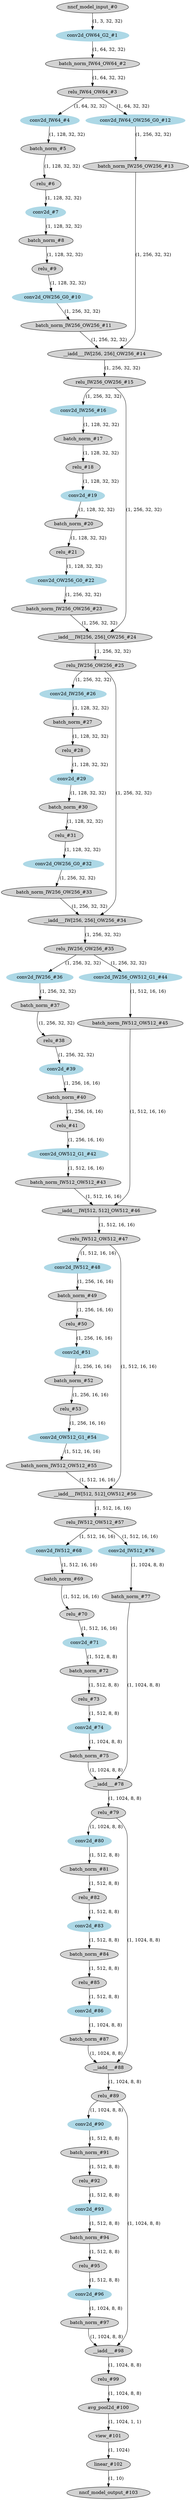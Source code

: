 strict digraph  {
"0 /nncf_model_input_0" [id=0, label="nncf_model_input_#0", style=filled, type=nncf_model_input];
"1 ResNeXt/NNCFConv2d[conv1]/conv2d_0" [color=lightblue, id=1, label="conv2d_OW64_G2_#1", style=filled, type=conv2d];
"2 ResNeXt/NNCFBatchNorm[bn1]/batch_norm_0" [id=2, label="batch_norm_IW64_OW64_#2", style=filled, type=batch_norm];
"3 ResNeXt/relu_0" [id=3, label="relu_IW64_OW64_#3", style=filled, type=relu];
"4 ResNeXt/Sequential[layer1]/Block[0]/NNCFConv2d[conv1]/conv2d_0" [color=lightblue, id=4, label="conv2d_IW64_#4", style=filled, type=conv2d];
"5 ResNeXt/Sequential[layer1]/Block[0]/NNCFBatchNorm[bn1]/batch_norm_0" [id=5, label="batch_norm_#5", style=filled, type=batch_norm];
"6 ResNeXt/Sequential[layer1]/Block[0]/relu_0" [id=6, label="relu_#6", style=filled, type=relu];
"7 ResNeXt/Sequential[layer1]/Block[0]/NNCFConv2d[conv2]/conv2d_0" [color=lightblue, id=7, label="conv2d_#7", style=filled, type=conv2d];
"8 ResNeXt/Sequential[layer1]/Block[0]/NNCFBatchNorm[bn2]/batch_norm_0" [id=8, label="batch_norm_#8", style=filled, type=batch_norm];
"9 ResNeXt/Sequential[layer1]/Block[0]/relu_1" [id=9, label="relu_#9", style=filled, type=relu];
"10 ResNeXt/Sequential[layer1]/Block[0]/NNCFConv2d[conv3]/conv2d_0" [color=lightblue, id=10, label="conv2d_OW256_G0_#10", style=filled, type=conv2d];
"11 ResNeXt/Sequential[layer1]/Block[0]/NNCFBatchNorm[bn3]/batch_norm_0" [id=11, label="batch_norm_IW256_OW256_#11", style=filled, type=batch_norm];
"12 ResNeXt/Sequential[layer1]/Block[0]/Sequential[shortcut]/NNCFConv2d[0]/conv2d_0" [color=lightblue, id=12, label="conv2d_IW64_OW256_G0_#12", style=filled, type=conv2d];
"13 ResNeXt/Sequential[layer1]/Block[0]/Sequential[shortcut]/NNCFBatchNorm[1]/batch_norm_0" [id=13, label="batch_norm_IW256_OW256_#13", style=filled, type=batch_norm];
"14 ResNeXt/Sequential[layer1]/Block[0]/__iadd___0" [id=14, label="__iadd___IW[256, 256]_OW256_#14", style=filled, type=__iadd__];
"15 ResNeXt/Sequential[layer1]/Block[0]/relu_2" [id=15, label="relu_IW256_OW256_#15", style=filled, type=relu];
"16 ResNeXt/Sequential[layer1]/Block[1]/NNCFConv2d[conv1]/conv2d_0" [color=lightblue, id=16, label="conv2d_IW256_#16", style=filled, type=conv2d];
"17 ResNeXt/Sequential[layer1]/Block[1]/NNCFBatchNorm[bn1]/batch_norm_0" [id=17, label="batch_norm_#17", style=filled, type=batch_norm];
"18 ResNeXt/Sequential[layer1]/Block[1]/relu_0" [id=18, label="relu_#18", style=filled, type=relu];
"19 ResNeXt/Sequential[layer1]/Block[1]/NNCFConv2d[conv2]/conv2d_0" [color=lightblue, id=19, label="conv2d_#19", style=filled, type=conv2d];
"20 ResNeXt/Sequential[layer1]/Block[1]/NNCFBatchNorm[bn2]/batch_norm_0" [id=20, label="batch_norm_#20", style=filled, type=batch_norm];
"21 ResNeXt/Sequential[layer1]/Block[1]/relu_1" [id=21, label="relu_#21", style=filled, type=relu];
"22 ResNeXt/Sequential[layer1]/Block[1]/NNCFConv2d[conv3]/conv2d_0" [color=lightblue, id=22, label="conv2d_OW256_G0_#22", style=filled, type=conv2d];
"23 ResNeXt/Sequential[layer1]/Block[1]/NNCFBatchNorm[bn3]/batch_norm_0" [id=23, label="batch_norm_IW256_OW256_#23", style=filled, type=batch_norm];
"24 ResNeXt/Sequential[layer1]/Block[1]/__iadd___0" [id=24, label="__iadd___IW[256, 256]_OW256_#24", style=filled, type=__iadd__];
"25 ResNeXt/Sequential[layer1]/Block[1]/relu_2" [id=25, label="relu_IW256_OW256_#25", style=filled, type=relu];
"26 ResNeXt/Sequential[layer1]/Block[2]/NNCFConv2d[conv1]/conv2d_0" [color=lightblue, id=26, label="conv2d_IW256_#26", style=filled, type=conv2d];
"27 ResNeXt/Sequential[layer1]/Block[2]/NNCFBatchNorm[bn1]/batch_norm_0" [id=27, label="batch_norm_#27", style=filled, type=batch_norm];
"28 ResNeXt/Sequential[layer1]/Block[2]/relu_0" [id=28, label="relu_#28", style=filled, type=relu];
"29 ResNeXt/Sequential[layer1]/Block[2]/NNCFConv2d[conv2]/conv2d_0" [color=lightblue, id=29, label="conv2d_#29", style=filled, type=conv2d];
"30 ResNeXt/Sequential[layer1]/Block[2]/NNCFBatchNorm[bn2]/batch_norm_0" [id=30, label="batch_norm_#30", style=filled, type=batch_norm];
"31 ResNeXt/Sequential[layer1]/Block[2]/relu_1" [id=31, label="relu_#31", style=filled, type=relu];
"32 ResNeXt/Sequential[layer1]/Block[2]/NNCFConv2d[conv3]/conv2d_0" [color=lightblue, id=32, label="conv2d_OW256_G0_#32", style=filled, type=conv2d];
"33 ResNeXt/Sequential[layer1]/Block[2]/NNCFBatchNorm[bn3]/batch_norm_0" [id=33, label="batch_norm_IW256_OW256_#33", style=filled, type=batch_norm];
"34 ResNeXt/Sequential[layer1]/Block[2]/__iadd___0" [id=34, label="__iadd___IW[256, 256]_OW256_#34", style=filled, type=__iadd__];
"35 ResNeXt/Sequential[layer1]/Block[2]/relu_2" [id=35, label="relu_IW256_OW256_#35", style=filled, type=relu];
"36 ResNeXt/Sequential[layer2]/Block[0]/NNCFConv2d[conv1]/conv2d_0" [color=lightblue, id=36, label="conv2d_IW256_#36", style=filled, type=conv2d];
"37 ResNeXt/Sequential[layer2]/Block[0]/NNCFBatchNorm[bn1]/batch_norm_0" [id=37, label="batch_norm_#37", style=filled, type=batch_norm];
"38 ResNeXt/Sequential[layer2]/Block[0]/relu_0" [id=38, label="relu_#38", style=filled, type=relu];
"39 ResNeXt/Sequential[layer2]/Block[0]/NNCFConv2d[conv2]/conv2d_0" [color=lightblue, id=39, label="conv2d_#39", style=filled, type=conv2d];
"40 ResNeXt/Sequential[layer2]/Block[0]/NNCFBatchNorm[bn2]/batch_norm_0" [id=40, label="batch_norm_#40", style=filled, type=batch_norm];
"41 ResNeXt/Sequential[layer2]/Block[0]/relu_1" [id=41, label="relu_#41", style=filled, type=relu];
"42 ResNeXt/Sequential[layer2]/Block[0]/NNCFConv2d[conv3]/conv2d_0" [color=lightblue, id=42, label="conv2d_OW512_G1_#42", style=filled, type=conv2d];
"43 ResNeXt/Sequential[layer2]/Block[0]/NNCFBatchNorm[bn3]/batch_norm_0" [id=43, label="batch_norm_IW512_OW512_#43", style=filled, type=batch_norm];
"44 ResNeXt/Sequential[layer2]/Block[0]/Sequential[shortcut]/NNCFConv2d[0]/conv2d_0" [color=lightblue, id=44, label="conv2d_IW256_OW512_G1_#44", style=filled, type=conv2d];
"45 ResNeXt/Sequential[layer2]/Block[0]/Sequential[shortcut]/NNCFBatchNorm[1]/batch_norm_0" [id=45, label="batch_norm_IW512_OW512_#45", style=filled, type=batch_norm];
"46 ResNeXt/Sequential[layer2]/Block[0]/__iadd___0" [id=46, label="__iadd___IW[512, 512]_OW512_#46", style=filled, type=__iadd__];
"47 ResNeXt/Sequential[layer2]/Block[0]/relu_2" [id=47, label="relu_IW512_OW512_#47", style=filled, type=relu];
"48 ResNeXt/Sequential[layer2]/Block[1]/NNCFConv2d[conv1]/conv2d_0" [color=lightblue, id=48, label="conv2d_IW512_#48", style=filled, type=conv2d];
"49 ResNeXt/Sequential[layer2]/Block[1]/NNCFBatchNorm[bn1]/batch_norm_0" [id=49, label="batch_norm_#49", style=filled, type=batch_norm];
"50 ResNeXt/Sequential[layer2]/Block[1]/relu_0" [id=50, label="relu_#50", style=filled, type=relu];
"51 ResNeXt/Sequential[layer2]/Block[1]/NNCFConv2d[conv2]/conv2d_0" [color=lightblue, id=51, label="conv2d_#51", style=filled, type=conv2d];
"52 ResNeXt/Sequential[layer2]/Block[1]/NNCFBatchNorm[bn2]/batch_norm_0" [id=52, label="batch_norm_#52", style=filled, type=batch_norm];
"53 ResNeXt/Sequential[layer2]/Block[1]/relu_1" [id=53, label="relu_#53", style=filled, type=relu];
"54 ResNeXt/Sequential[layer2]/Block[1]/NNCFConv2d[conv3]/conv2d_0" [color=lightblue, id=54, label="conv2d_OW512_G1_#54", style=filled, type=conv2d];
"55 ResNeXt/Sequential[layer2]/Block[1]/NNCFBatchNorm[bn3]/batch_norm_0" [id=55, label="batch_norm_IW512_OW512_#55", style=filled, type=batch_norm];
"56 ResNeXt/Sequential[layer2]/Block[1]/__iadd___0" [id=56, label="__iadd___IW[512, 512]_OW512_#56", style=filled, type=__iadd__];
"57 ResNeXt/Sequential[layer2]/Block[1]/relu_2" [id=57, label="relu_IW512_OW512_#57", style=filled, type=relu];
"58 ResNeXt/Sequential[layer3]/Block[0]/NNCFConv2d[conv1]/conv2d_0" [color=lightblue, id=58, label="conv2d_IW512_#68", style=filled, type=conv2d];
"59 ResNeXt/Sequential[layer3]/Block[0]/NNCFBatchNorm[bn1]/batch_norm_0" [id=59, label="batch_norm_#69", style=filled, type=batch_norm];
"60 ResNeXt/Sequential[layer3]/Block[0]/relu_0" [id=60, label="relu_#70", style=filled, type=relu];
"61 ResNeXt/Sequential[layer3]/Block[0]/NNCFConv2d[conv2]/conv2d_0" [color=lightblue, id=61, label="conv2d_#71", style=filled, type=conv2d];
"62 ResNeXt/Sequential[layer3]/Block[0]/NNCFBatchNorm[bn2]/batch_norm_0" [id=62, label="batch_norm_#72", style=filled, type=batch_norm];
"63 ResNeXt/Sequential[layer3]/Block[0]/relu_1" [id=63, label="relu_#73", style=filled, type=relu];
"64 ResNeXt/Sequential[layer3]/Block[0]/NNCFConv2d[conv3]/conv2d_0" [color=lightblue, id=64, label="conv2d_#74", style=filled, type=conv2d];
"65 ResNeXt/Sequential[layer3]/Block[0]/NNCFBatchNorm[bn3]/batch_norm_0" [id=65, label="batch_norm_#75", style=filled, type=batch_norm];
"66 ResNeXt/Sequential[layer3]/Block[0]/Sequential[shortcut]/NNCFConv2d[0]/conv2d_0" [color=lightblue, id=66, label="conv2d_IW512_#76", style=filled, type=conv2d];
"67 ResNeXt/Sequential[layer3]/Block[0]/Sequential[shortcut]/NNCFBatchNorm[1]/batch_norm_0" [id=67, label="batch_norm_#77", style=filled, type=batch_norm];
"68 ResNeXt/Sequential[layer3]/Block[0]/__iadd___0" [id=68, label="__iadd___#78", style=filled, type=__iadd__];
"69 ResNeXt/Sequential[layer3]/Block[0]/relu_2" [id=69, label="relu_#79", style=filled, type=relu];
"70 ResNeXt/Sequential[layer3]/Block[1]/NNCFConv2d[conv1]/conv2d_0" [color=lightblue, id=70, label="conv2d_#80", style=filled, type=conv2d];
"71 ResNeXt/Sequential[layer3]/Block[1]/NNCFBatchNorm[bn1]/batch_norm_0" [id=71, label="batch_norm_#81", style=filled, type=batch_norm];
"72 ResNeXt/Sequential[layer3]/Block[1]/relu_0" [id=72, label="relu_#82", style=filled, type=relu];
"73 ResNeXt/Sequential[layer3]/Block[1]/NNCFConv2d[conv2]/conv2d_0" [color=lightblue, id=73, label="conv2d_#83", style=filled, type=conv2d];
"74 ResNeXt/Sequential[layer3]/Block[1]/NNCFBatchNorm[bn2]/batch_norm_0" [id=74, label="batch_norm_#84", style=filled, type=batch_norm];
"75 ResNeXt/Sequential[layer3]/Block[1]/relu_1" [id=75, label="relu_#85", style=filled, type=relu];
"76 ResNeXt/Sequential[layer3]/Block[1]/NNCFConv2d[conv3]/conv2d_0" [color=lightblue, id=76, label="conv2d_#86", style=filled, type=conv2d];
"77 ResNeXt/Sequential[layer3]/Block[1]/NNCFBatchNorm[bn3]/batch_norm_0" [id=77, label="batch_norm_#87", style=filled, type=batch_norm];
"78 ResNeXt/Sequential[layer3]/Block[1]/__iadd___0" [id=78, label="__iadd___#88", style=filled, type=__iadd__];
"79 ResNeXt/Sequential[layer3]/Block[1]/relu_2" [id=79, label="relu_#89", style=filled, type=relu];
"80 ResNeXt/Sequential[layer3]/Block[2]/NNCFConv2d[conv1]/conv2d_0" [color=lightblue, id=80, label="conv2d_#90", style=filled, type=conv2d];
"81 ResNeXt/Sequential[layer3]/Block[2]/NNCFBatchNorm[bn1]/batch_norm_0" [id=81, label="batch_norm_#91", style=filled, type=batch_norm];
"82 ResNeXt/Sequential[layer3]/Block[2]/relu_0" [id=82, label="relu_#92", style=filled, type=relu];
"83 ResNeXt/Sequential[layer3]/Block[2]/NNCFConv2d[conv2]/conv2d_0" [color=lightblue, id=83, label="conv2d_#93", style=filled, type=conv2d];
"84 ResNeXt/Sequential[layer3]/Block[2]/NNCFBatchNorm[bn2]/batch_norm_0" [id=84, label="batch_norm_#94", style=filled, type=batch_norm];
"85 ResNeXt/Sequential[layer3]/Block[2]/relu_1" [id=85, label="relu_#95", style=filled, type=relu];
"86 ResNeXt/Sequential[layer3]/Block[2]/NNCFConv2d[conv3]/conv2d_0" [color=lightblue, id=86, label="conv2d_#96", style=filled, type=conv2d];
"87 ResNeXt/Sequential[layer3]/Block[2]/NNCFBatchNorm[bn3]/batch_norm_0" [id=87, label="batch_norm_#97", style=filled, type=batch_norm];
"88 ResNeXt/Sequential[layer3]/Block[2]/__iadd___0" [id=88, label="__iadd___#98", style=filled, type=__iadd__];
"89 ResNeXt/Sequential[layer3]/Block[2]/relu_2" [id=89, label="relu_#99", style=filled, type=relu];
"90 ResNeXt/avg_pool2d_0" [id=90, label="avg_pool2d_#100", style=filled, type=avg_pool2d];
"91 ResNeXt/view_0" [id=91, label="view_#101", style=filled, type=view];
"92 ResNeXt/NNCFLinear[linear]/linear_0" [id=92, label="linear_#102", style=filled, type=linear];
"93 /nncf_model_output_0" [id=93, label="nncf_model_output_#103", style=filled, type=nncf_model_output];
"0 /nncf_model_input_0" -> "1 ResNeXt/NNCFConv2d[conv1]/conv2d_0"  [label="(1, 3, 32, 32)", style=solid];
"1 ResNeXt/NNCFConv2d[conv1]/conv2d_0" -> "2 ResNeXt/NNCFBatchNorm[bn1]/batch_norm_0"  [label="(1, 64, 32, 32)", style=solid];
"2 ResNeXt/NNCFBatchNorm[bn1]/batch_norm_0" -> "3 ResNeXt/relu_0"  [label="(1, 64, 32, 32)", style=solid];
"3 ResNeXt/relu_0" -> "4 ResNeXt/Sequential[layer1]/Block[0]/NNCFConv2d[conv1]/conv2d_0"  [label="(1, 64, 32, 32)", style=solid];
"4 ResNeXt/Sequential[layer1]/Block[0]/NNCFConv2d[conv1]/conv2d_0" -> "5 ResNeXt/Sequential[layer1]/Block[0]/NNCFBatchNorm[bn1]/batch_norm_0"  [label="(1, 128, 32, 32)", style=solid];
"5 ResNeXt/Sequential[layer1]/Block[0]/NNCFBatchNorm[bn1]/batch_norm_0" -> "6 ResNeXt/Sequential[layer1]/Block[0]/relu_0"  [label="(1, 128, 32, 32)", style=solid];
"6 ResNeXt/Sequential[layer1]/Block[0]/relu_0" -> "7 ResNeXt/Sequential[layer1]/Block[0]/NNCFConv2d[conv2]/conv2d_0"  [label="(1, 128, 32, 32)", style=solid];
"7 ResNeXt/Sequential[layer1]/Block[0]/NNCFConv2d[conv2]/conv2d_0" -> "8 ResNeXt/Sequential[layer1]/Block[0]/NNCFBatchNorm[bn2]/batch_norm_0"  [label="(1, 128, 32, 32)", style=solid];
"8 ResNeXt/Sequential[layer1]/Block[0]/NNCFBatchNorm[bn2]/batch_norm_0" -> "9 ResNeXt/Sequential[layer1]/Block[0]/relu_1"  [label="(1, 128, 32, 32)", style=solid];
"3 ResNeXt/relu_0" -> "12 ResNeXt/Sequential[layer1]/Block[0]/Sequential[shortcut]/NNCFConv2d[0]/conv2d_0"  [label="(1, 64, 32, 32)", style=solid];
"9 ResNeXt/Sequential[layer1]/Block[0]/relu_1" -> "10 ResNeXt/Sequential[layer1]/Block[0]/NNCFConv2d[conv3]/conv2d_0"  [label="(1, 128, 32, 32)", style=solid];
"10 ResNeXt/Sequential[layer1]/Block[0]/NNCFConv2d[conv3]/conv2d_0" -> "11 ResNeXt/Sequential[layer1]/Block[0]/NNCFBatchNorm[bn3]/batch_norm_0"  [label="(1, 256, 32, 32)", style=solid];
"11 ResNeXt/Sequential[layer1]/Block[0]/NNCFBatchNorm[bn3]/batch_norm_0" -> "14 ResNeXt/Sequential[layer1]/Block[0]/__iadd___0"  [label="(1, 256, 32, 32)", style=solid];
"12 ResNeXt/Sequential[layer1]/Block[0]/Sequential[shortcut]/NNCFConv2d[0]/conv2d_0" -> "13 ResNeXt/Sequential[layer1]/Block[0]/Sequential[shortcut]/NNCFBatchNorm[1]/batch_norm_0"  [label="(1, 256, 32, 32)", style=solid];
"13 ResNeXt/Sequential[layer1]/Block[0]/Sequential[shortcut]/NNCFBatchNorm[1]/batch_norm_0" -> "14 ResNeXt/Sequential[layer1]/Block[0]/__iadd___0"  [label="(1, 256, 32, 32)", style=solid];
"14 ResNeXt/Sequential[layer1]/Block[0]/__iadd___0" -> "15 ResNeXt/Sequential[layer1]/Block[0]/relu_2"  [label="(1, 256, 32, 32)", style=solid];
"15 ResNeXt/Sequential[layer1]/Block[0]/relu_2" -> "16 ResNeXt/Sequential[layer1]/Block[1]/NNCFConv2d[conv1]/conv2d_0"  [label="(1, 256, 32, 32)", style=solid];
"15 ResNeXt/Sequential[layer1]/Block[0]/relu_2" -> "24 ResNeXt/Sequential[layer1]/Block[1]/__iadd___0"  [label="(1, 256, 32, 32)", style=solid];
"16 ResNeXt/Sequential[layer1]/Block[1]/NNCFConv2d[conv1]/conv2d_0" -> "17 ResNeXt/Sequential[layer1]/Block[1]/NNCFBatchNorm[bn1]/batch_norm_0"  [label="(1, 128, 32, 32)", style=solid];
"17 ResNeXt/Sequential[layer1]/Block[1]/NNCFBatchNorm[bn1]/batch_norm_0" -> "18 ResNeXt/Sequential[layer1]/Block[1]/relu_0"  [label="(1, 128, 32, 32)", style=solid];
"18 ResNeXt/Sequential[layer1]/Block[1]/relu_0" -> "19 ResNeXt/Sequential[layer1]/Block[1]/NNCFConv2d[conv2]/conv2d_0"  [label="(1, 128, 32, 32)", style=solid];
"19 ResNeXt/Sequential[layer1]/Block[1]/NNCFConv2d[conv2]/conv2d_0" -> "20 ResNeXt/Sequential[layer1]/Block[1]/NNCFBatchNorm[bn2]/batch_norm_0"  [label="(1, 128, 32, 32)", style=solid];
"20 ResNeXt/Sequential[layer1]/Block[1]/NNCFBatchNorm[bn2]/batch_norm_0" -> "21 ResNeXt/Sequential[layer1]/Block[1]/relu_1"  [label="(1, 128, 32, 32)", style=solid];
"21 ResNeXt/Sequential[layer1]/Block[1]/relu_1" -> "22 ResNeXt/Sequential[layer1]/Block[1]/NNCFConv2d[conv3]/conv2d_0"  [label="(1, 128, 32, 32)", style=solid];
"22 ResNeXt/Sequential[layer1]/Block[1]/NNCFConv2d[conv3]/conv2d_0" -> "23 ResNeXt/Sequential[layer1]/Block[1]/NNCFBatchNorm[bn3]/batch_norm_0"  [label="(1, 256, 32, 32)", style=solid];
"23 ResNeXt/Sequential[layer1]/Block[1]/NNCFBatchNorm[bn3]/batch_norm_0" -> "24 ResNeXt/Sequential[layer1]/Block[1]/__iadd___0"  [label="(1, 256, 32, 32)", style=solid];
"24 ResNeXt/Sequential[layer1]/Block[1]/__iadd___0" -> "25 ResNeXt/Sequential[layer1]/Block[1]/relu_2"  [label="(1, 256, 32, 32)", style=solid];
"25 ResNeXt/Sequential[layer1]/Block[1]/relu_2" -> "26 ResNeXt/Sequential[layer1]/Block[2]/NNCFConv2d[conv1]/conv2d_0"  [label="(1, 256, 32, 32)", style=solid];
"25 ResNeXt/Sequential[layer1]/Block[1]/relu_2" -> "34 ResNeXt/Sequential[layer1]/Block[2]/__iadd___0"  [label="(1, 256, 32, 32)", style=solid];
"26 ResNeXt/Sequential[layer1]/Block[2]/NNCFConv2d[conv1]/conv2d_0" -> "27 ResNeXt/Sequential[layer1]/Block[2]/NNCFBatchNorm[bn1]/batch_norm_0"  [label="(1, 128, 32, 32)", style=solid];
"27 ResNeXt/Sequential[layer1]/Block[2]/NNCFBatchNorm[bn1]/batch_norm_0" -> "28 ResNeXt/Sequential[layer1]/Block[2]/relu_0"  [label="(1, 128, 32, 32)", style=solid];
"28 ResNeXt/Sequential[layer1]/Block[2]/relu_0" -> "29 ResNeXt/Sequential[layer1]/Block[2]/NNCFConv2d[conv2]/conv2d_0"  [label="(1, 128, 32, 32)", style=solid];
"29 ResNeXt/Sequential[layer1]/Block[2]/NNCFConv2d[conv2]/conv2d_0" -> "30 ResNeXt/Sequential[layer1]/Block[2]/NNCFBatchNorm[bn2]/batch_norm_0"  [label="(1, 128, 32, 32)", style=solid];
"30 ResNeXt/Sequential[layer1]/Block[2]/NNCFBatchNorm[bn2]/batch_norm_0" -> "31 ResNeXt/Sequential[layer1]/Block[2]/relu_1"  [label="(1, 128, 32, 32)", style=solid];
"31 ResNeXt/Sequential[layer1]/Block[2]/relu_1" -> "32 ResNeXt/Sequential[layer1]/Block[2]/NNCFConv2d[conv3]/conv2d_0"  [label="(1, 128, 32, 32)", style=solid];
"32 ResNeXt/Sequential[layer1]/Block[2]/NNCFConv2d[conv3]/conv2d_0" -> "33 ResNeXt/Sequential[layer1]/Block[2]/NNCFBatchNorm[bn3]/batch_norm_0"  [label="(1, 256, 32, 32)", style=solid];
"33 ResNeXt/Sequential[layer1]/Block[2]/NNCFBatchNorm[bn3]/batch_norm_0" -> "34 ResNeXt/Sequential[layer1]/Block[2]/__iadd___0"  [label="(1, 256, 32, 32)", style=solid];
"34 ResNeXt/Sequential[layer1]/Block[2]/__iadd___0" -> "35 ResNeXt/Sequential[layer1]/Block[2]/relu_2"  [label="(1, 256, 32, 32)", style=solid];
"35 ResNeXt/Sequential[layer1]/Block[2]/relu_2" -> "36 ResNeXt/Sequential[layer2]/Block[0]/NNCFConv2d[conv1]/conv2d_0"  [label="(1, 256, 32, 32)", style=solid];
"35 ResNeXt/Sequential[layer1]/Block[2]/relu_2" -> "44 ResNeXt/Sequential[layer2]/Block[0]/Sequential[shortcut]/NNCFConv2d[0]/conv2d_0"  [label="(1, 256, 32, 32)", style=solid];
"36 ResNeXt/Sequential[layer2]/Block[0]/NNCFConv2d[conv1]/conv2d_0" -> "37 ResNeXt/Sequential[layer2]/Block[0]/NNCFBatchNorm[bn1]/batch_norm_0"  [label="(1, 256, 32, 32)", style=solid];
"37 ResNeXt/Sequential[layer2]/Block[0]/NNCFBatchNorm[bn1]/batch_norm_0" -> "38 ResNeXt/Sequential[layer2]/Block[0]/relu_0"  [label="(1, 256, 32, 32)", style=solid];
"38 ResNeXt/Sequential[layer2]/Block[0]/relu_0" -> "39 ResNeXt/Sequential[layer2]/Block[0]/NNCFConv2d[conv2]/conv2d_0"  [label="(1, 256, 32, 32)", style=solid];
"39 ResNeXt/Sequential[layer2]/Block[0]/NNCFConv2d[conv2]/conv2d_0" -> "40 ResNeXt/Sequential[layer2]/Block[0]/NNCFBatchNorm[bn2]/batch_norm_0"  [label="(1, 256, 16, 16)", style=solid];
"40 ResNeXt/Sequential[layer2]/Block[0]/NNCFBatchNorm[bn2]/batch_norm_0" -> "41 ResNeXt/Sequential[layer2]/Block[0]/relu_1"  [label="(1, 256, 16, 16)", style=solid];
"41 ResNeXt/Sequential[layer2]/Block[0]/relu_1" -> "42 ResNeXt/Sequential[layer2]/Block[0]/NNCFConv2d[conv3]/conv2d_0"  [label="(1, 256, 16, 16)", style=solid];
"42 ResNeXt/Sequential[layer2]/Block[0]/NNCFConv2d[conv3]/conv2d_0" -> "43 ResNeXt/Sequential[layer2]/Block[0]/NNCFBatchNorm[bn3]/batch_norm_0"  [label="(1, 512, 16, 16)", style=solid];
"43 ResNeXt/Sequential[layer2]/Block[0]/NNCFBatchNorm[bn3]/batch_norm_0" -> "46 ResNeXt/Sequential[layer2]/Block[0]/__iadd___0"  [label="(1, 512, 16, 16)", style=solid];
"44 ResNeXt/Sequential[layer2]/Block[0]/Sequential[shortcut]/NNCFConv2d[0]/conv2d_0" -> "45 ResNeXt/Sequential[layer2]/Block[0]/Sequential[shortcut]/NNCFBatchNorm[1]/batch_norm_0"  [label="(1, 512, 16, 16)", style=solid];
"45 ResNeXt/Sequential[layer2]/Block[0]/Sequential[shortcut]/NNCFBatchNorm[1]/batch_norm_0" -> "46 ResNeXt/Sequential[layer2]/Block[0]/__iadd___0"  [label="(1, 512, 16, 16)", style=solid];
"46 ResNeXt/Sequential[layer2]/Block[0]/__iadd___0" -> "47 ResNeXt/Sequential[layer2]/Block[0]/relu_2"  [label="(1, 512, 16, 16)", style=solid];
"47 ResNeXt/Sequential[layer2]/Block[0]/relu_2" -> "48 ResNeXt/Sequential[layer2]/Block[1]/NNCFConv2d[conv1]/conv2d_0"  [label="(1, 512, 16, 16)", style=solid];
"47 ResNeXt/Sequential[layer2]/Block[0]/relu_2" -> "56 ResNeXt/Sequential[layer2]/Block[1]/__iadd___0"  [label="(1, 512, 16, 16)", style=solid];
"48 ResNeXt/Sequential[layer2]/Block[1]/NNCFConv2d[conv1]/conv2d_0" -> "49 ResNeXt/Sequential[layer2]/Block[1]/NNCFBatchNorm[bn1]/batch_norm_0"  [label="(1, 256, 16, 16)", style=solid];
"49 ResNeXt/Sequential[layer2]/Block[1]/NNCFBatchNorm[bn1]/batch_norm_0" -> "50 ResNeXt/Sequential[layer2]/Block[1]/relu_0"  [label="(1, 256, 16, 16)", style=solid];
"50 ResNeXt/Sequential[layer2]/Block[1]/relu_0" -> "51 ResNeXt/Sequential[layer2]/Block[1]/NNCFConv2d[conv2]/conv2d_0"  [label="(1, 256, 16, 16)", style=solid];
"51 ResNeXt/Sequential[layer2]/Block[1]/NNCFConv2d[conv2]/conv2d_0" -> "52 ResNeXt/Sequential[layer2]/Block[1]/NNCFBatchNorm[bn2]/batch_norm_0"  [label="(1, 256, 16, 16)", style=solid];
"52 ResNeXt/Sequential[layer2]/Block[1]/NNCFBatchNorm[bn2]/batch_norm_0" -> "53 ResNeXt/Sequential[layer2]/Block[1]/relu_1"  [label="(1, 256, 16, 16)", style=solid];
"53 ResNeXt/Sequential[layer2]/Block[1]/relu_1" -> "54 ResNeXt/Sequential[layer2]/Block[1]/NNCFConv2d[conv3]/conv2d_0"  [label="(1, 256, 16, 16)", style=solid];
"54 ResNeXt/Sequential[layer2]/Block[1]/NNCFConv2d[conv3]/conv2d_0" -> "55 ResNeXt/Sequential[layer2]/Block[1]/NNCFBatchNorm[bn3]/batch_norm_0"  [label="(1, 512, 16, 16)", style=solid];
"55 ResNeXt/Sequential[layer2]/Block[1]/NNCFBatchNorm[bn3]/batch_norm_0" -> "56 ResNeXt/Sequential[layer2]/Block[1]/__iadd___0"  [label="(1, 512, 16, 16)", style=solid];
"56 ResNeXt/Sequential[layer2]/Block[1]/__iadd___0" -> "57 ResNeXt/Sequential[layer2]/Block[1]/relu_2"  [label="(1, 512, 16, 16)", style=solid];
"57 ResNeXt/Sequential[layer2]/Block[1]/relu_2" -> "58 ResNeXt/Sequential[layer3]/Block[0]/NNCFConv2d[conv1]/conv2d_0"  [label="(1, 512, 16, 16)", style=solid];
"57 ResNeXt/Sequential[layer2]/Block[1]/relu_2" -> "66 ResNeXt/Sequential[layer3]/Block[0]/Sequential[shortcut]/NNCFConv2d[0]/conv2d_0"  [label="(1, 512, 16, 16)", style=solid];
"58 ResNeXt/Sequential[layer3]/Block[0]/NNCFConv2d[conv1]/conv2d_0" -> "59 ResNeXt/Sequential[layer3]/Block[0]/NNCFBatchNorm[bn1]/batch_norm_0"  [label="(1, 512, 16, 16)", style=solid];
"59 ResNeXt/Sequential[layer3]/Block[0]/NNCFBatchNorm[bn1]/batch_norm_0" -> "60 ResNeXt/Sequential[layer3]/Block[0]/relu_0"  [label="(1, 512, 16, 16)", style=solid];
"60 ResNeXt/Sequential[layer3]/Block[0]/relu_0" -> "61 ResNeXt/Sequential[layer3]/Block[0]/NNCFConv2d[conv2]/conv2d_0"  [label="(1, 512, 16, 16)", style=solid];
"61 ResNeXt/Sequential[layer3]/Block[0]/NNCFConv2d[conv2]/conv2d_0" -> "62 ResNeXt/Sequential[layer3]/Block[0]/NNCFBatchNorm[bn2]/batch_norm_0"  [label="(1, 512, 8, 8)", style=solid];
"62 ResNeXt/Sequential[layer3]/Block[0]/NNCFBatchNorm[bn2]/batch_norm_0" -> "63 ResNeXt/Sequential[layer3]/Block[0]/relu_1"  [label="(1, 512, 8, 8)", style=solid];
"63 ResNeXt/Sequential[layer3]/Block[0]/relu_1" -> "64 ResNeXt/Sequential[layer3]/Block[0]/NNCFConv2d[conv3]/conv2d_0"  [label="(1, 512, 8, 8)", style=solid];
"64 ResNeXt/Sequential[layer3]/Block[0]/NNCFConv2d[conv3]/conv2d_0" -> "65 ResNeXt/Sequential[layer3]/Block[0]/NNCFBatchNorm[bn3]/batch_norm_0"  [label="(1, 1024, 8, 8)", style=solid];
"65 ResNeXt/Sequential[layer3]/Block[0]/NNCFBatchNorm[bn3]/batch_norm_0" -> "68 ResNeXt/Sequential[layer3]/Block[0]/__iadd___0"  [label="(1, 1024, 8, 8)", style=solid];
"66 ResNeXt/Sequential[layer3]/Block[0]/Sequential[shortcut]/NNCFConv2d[0]/conv2d_0" -> "67 ResNeXt/Sequential[layer3]/Block[0]/Sequential[shortcut]/NNCFBatchNorm[1]/batch_norm_0"  [label="(1, 1024, 8, 8)", style=solid];
"67 ResNeXt/Sequential[layer3]/Block[0]/Sequential[shortcut]/NNCFBatchNorm[1]/batch_norm_0" -> "68 ResNeXt/Sequential[layer3]/Block[0]/__iadd___0"  [label="(1, 1024, 8, 8)", style=solid];
"68 ResNeXt/Sequential[layer3]/Block[0]/__iadd___0" -> "69 ResNeXt/Sequential[layer3]/Block[0]/relu_2"  [label="(1, 1024, 8, 8)", style=solid];
"69 ResNeXt/Sequential[layer3]/Block[0]/relu_2" -> "70 ResNeXt/Sequential[layer3]/Block[1]/NNCFConv2d[conv1]/conv2d_0"  [label="(1, 1024, 8, 8)", style=solid];
"69 ResNeXt/Sequential[layer3]/Block[0]/relu_2" -> "78 ResNeXt/Sequential[layer3]/Block[1]/__iadd___0"  [label="(1, 1024, 8, 8)", style=solid];
"70 ResNeXt/Sequential[layer3]/Block[1]/NNCFConv2d[conv1]/conv2d_0" -> "71 ResNeXt/Sequential[layer3]/Block[1]/NNCFBatchNorm[bn1]/batch_norm_0"  [label="(1, 512, 8, 8)", style=solid];
"71 ResNeXt/Sequential[layer3]/Block[1]/NNCFBatchNorm[bn1]/batch_norm_0" -> "72 ResNeXt/Sequential[layer3]/Block[1]/relu_0"  [label="(1, 512, 8, 8)", style=solid];
"72 ResNeXt/Sequential[layer3]/Block[1]/relu_0" -> "73 ResNeXt/Sequential[layer3]/Block[1]/NNCFConv2d[conv2]/conv2d_0"  [label="(1, 512, 8, 8)", style=solid];
"73 ResNeXt/Sequential[layer3]/Block[1]/NNCFConv2d[conv2]/conv2d_0" -> "74 ResNeXt/Sequential[layer3]/Block[1]/NNCFBatchNorm[bn2]/batch_norm_0"  [label="(1, 512, 8, 8)", style=solid];
"74 ResNeXt/Sequential[layer3]/Block[1]/NNCFBatchNorm[bn2]/batch_norm_0" -> "75 ResNeXt/Sequential[layer3]/Block[1]/relu_1"  [label="(1, 512, 8, 8)", style=solid];
"75 ResNeXt/Sequential[layer3]/Block[1]/relu_1" -> "76 ResNeXt/Sequential[layer3]/Block[1]/NNCFConv2d[conv3]/conv2d_0"  [label="(1, 512, 8, 8)", style=solid];
"76 ResNeXt/Sequential[layer3]/Block[1]/NNCFConv2d[conv3]/conv2d_0" -> "77 ResNeXt/Sequential[layer3]/Block[1]/NNCFBatchNorm[bn3]/batch_norm_0"  [label="(1, 1024, 8, 8)", style=solid];
"77 ResNeXt/Sequential[layer3]/Block[1]/NNCFBatchNorm[bn3]/batch_norm_0" -> "78 ResNeXt/Sequential[layer3]/Block[1]/__iadd___0"  [label="(1, 1024, 8, 8)", style=solid];
"78 ResNeXt/Sequential[layer3]/Block[1]/__iadd___0" -> "79 ResNeXt/Sequential[layer3]/Block[1]/relu_2"  [label="(1, 1024, 8, 8)", style=solid];
"79 ResNeXt/Sequential[layer3]/Block[1]/relu_2" -> "80 ResNeXt/Sequential[layer3]/Block[2]/NNCFConv2d[conv1]/conv2d_0"  [label="(1, 1024, 8, 8)", style=solid];
"79 ResNeXt/Sequential[layer3]/Block[1]/relu_2" -> "88 ResNeXt/Sequential[layer3]/Block[2]/__iadd___0"  [label="(1, 1024, 8, 8)", style=solid];
"80 ResNeXt/Sequential[layer3]/Block[2]/NNCFConv2d[conv1]/conv2d_0" -> "81 ResNeXt/Sequential[layer3]/Block[2]/NNCFBatchNorm[bn1]/batch_norm_0"  [label="(1, 512, 8, 8)", style=solid];
"81 ResNeXt/Sequential[layer3]/Block[2]/NNCFBatchNorm[bn1]/batch_norm_0" -> "82 ResNeXt/Sequential[layer3]/Block[2]/relu_0"  [label="(1, 512, 8, 8)", style=solid];
"82 ResNeXt/Sequential[layer3]/Block[2]/relu_0" -> "83 ResNeXt/Sequential[layer3]/Block[2]/NNCFConv2d[conv2]/conv2d_0"  [label="(1, 512, 8, 8)", style=solid];
"83 ResNeXt/Sequential[layer3]/Block[2]/NNCFConv2d[conv2]/conv2d_0" -> "84 ResNeXt/Sequential[layer3]/Block[2]/NNCFBatchNorm[bn2]/batch_norm_0"  [label="(1, 512, 8, 8)", style=solid];
"84 ResNeXt/Sequential[layer3]/Block[2]/NNCFBatchNorm[bn2]/batch_norm_0" -> "85 ResNeXt/Sequential[layer3]/Block[2]/relu_1"  [label="(1, 512, 8, 8)", style=solid];
"85 ResNeXt/Sequential[layer3]/Block[2]/relu_1" -> "86 ResNeXt/Sequential[layer3]/Block[2]/NNCFConv2d[conv3]/conv2d_0"  [label="(1, 512, 8, 8)", style=solid];
"86 ResNeXt/Sequential[layer3]/Block[2]/NNCFConv2d[conv3]/conv2d_0" -> "87 ResNeXt/Sequential[layer3]/Block[2]/NNCFBatchNorm[bn3]/batch_norm_0"  [label="(1, 1024, 8, 8)", style=solid];
"87 ResNeXt/Sequential[layer3]/Block[2]/NNCFBatchNorm[bn3]/batch_norm_0" -> "88 ResNeXt/Sequential[layer3]/Block[2]/__iadd___0"  [label="(1, 1024, 8, 8)", style=solid];
"88 ResNeXt/Sequential[layer3]/Block[2]/__iadd___0" -> "89 ResNeXt/Sequential[layer3]/Block[2]/relu_2"  [label="(1, 1024, 8, 8)", style=solid];
"89 ResNeXt/Sequential[layer3]/Block[2]/relu_2" -> "90 ResNeXt/avg_pool2d_0"  [label="(1, 1024, 8, 8)", style=solid];
"90 ResNeXt/avg_pool2d_0" -> "91 ResNeXt/view_0"  [label="(1, 1024, 1, 1)", style=solid];
"91 ResNeXt/view_0" -> "92 ResNeXt/NNCFLinear[linear]/linear_0"  [label="(1, 1024)", style=solid];
"92 ResNeXt/NNCFLinear[linear]/linear_0" -> "93 /nncf_model_output_0"  [label="(1, 10)", style=solid];
}
